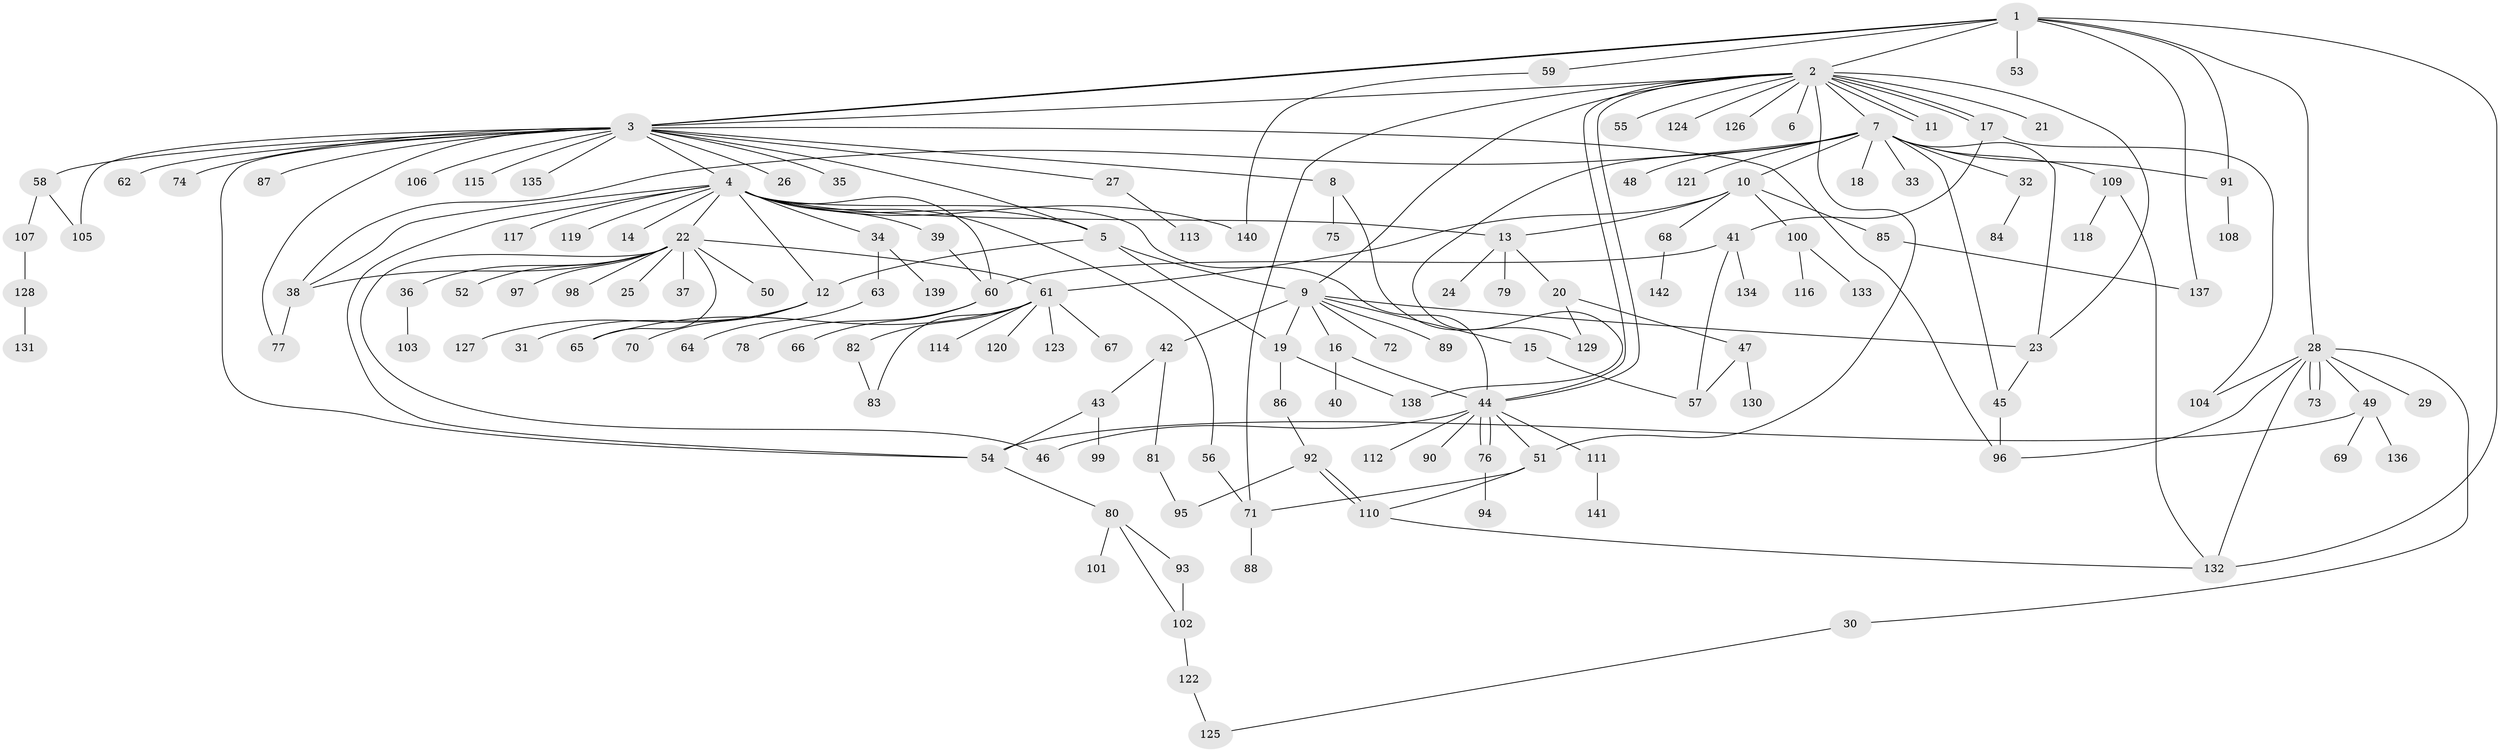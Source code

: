 // coarse degree distribution, {5: 0.04, 15: 0.01, 7: 0.03, 2: 0.21, 1: 0.46, 14: 0.01, 4: 0.06, 3: 0.12, 6: 0.01, 8: 0.02, 11: 0.02, 18: 0.01}
// Generated by graph-tools (version 1.1) at 2025/36/03/04/25 23:36:55]
// undirected, 142 vertices, 192 edges
graph export_dot {
  node [color=gray90,style=filled];
  1;
  2;
  3;
  4;
  5;
  6;
  7;
  8;
  9;
  10;
  11;
  12;
  13;
  14;
  15;
  16;
  17;
  18;
  19;
  20;
  21;
  22;
  23;
  24;
  25;
  26;
  27;
  28;
  29;
  30;
  31;
  32;
  33;
  34;
  35;
  36;
  37;
  38;
  39;
  40;
  41;
  42;
  43;
  44;
  45;
  46;
  47;
  48;
  49;
  50;
  51;
  52;
  53;
  54;
  55;
  56;
  57;
  58;
  59;
  60;
  61;
  62;
  63;
  64;
  65;
  66;
  67;
  68;
  69;
  70;
  71;
  72;
  73;
  74;
  75;
  76;
  77;
  78;
  79;
  80;
  81;
  82;
  83;
  84;
  85;
  86;
  87;
  88;
  89;
  90;
  91;
  92;
  93;
  94;
  95;
  96;
  97;
  98;
  99;
  100;
  101;
  102;
  103;
  104;
  105;
  106;
  107;
  108;
  109;
  110;
  111;
  112;
  113;
  114;
  115;
  116;
  117;
  118;
  119;
  120;
  121;
  122;
  123;
  124;
  125;
  126;
  127;
  128;
  129;
  130;
  131;
  132;
  133;
  134;
  135;
  136;
  137;
  138;
  139;
  140;
  141;
  142;
  1 -- 2;
  1 -- 3;
  1 -- 3;
  1 -- 28;
  1 -- 53;
  1 -- 59;
  1 -- 91;
  1 -- 132;
  1 -- 137;
  2 -- 3;
  2 -- 6;
  2 -- 7;
  2 -- 9;
  2 -- 11;
  2 -- 11;
  2 -- 17;
  2 -- 17;
  2 -- 21;
  2 -- 23;
  2 -- 44;
  2 -- 44;
  2 -- 51;
  2 -- 55;
  2 -- 71;
  2 -- 124;
  2 -- 126;
  3 -- 4;
  3 -- 5;
  3 -- 8;
  3 -- 26;
  3 -- 27;
  3 -- 35;
  3 -- 54;
  3 -- 58;
  3 -- 62;
  3 -- 74;
  3 -- 77;
  3 -- 87;
  3 -- 96;
  3 -- 105;
  3 -- 106;
  3 -- 115;
  3 -- 135;
  4 -- 5;
  4 -- 12;
  4 -- 13;
  4 -- 14;
  4 -- 22;
  4 -- 34;
  4 -- 38;
  4 -- 39;
  4 -- 44;
  4 -- 54;
  4 -- 56;
  4 -- 60;
  4 -- 117;
  4 -- 119;
  4 -- 140;
  5 -- 9;
  5 -- 12;
  5 -- 19;
  7 -- 10;
  7 -- 18;
  7 -- 23;
  7 -- 32;
  7 -- 33;
  7 -- 38;
  7 -- 45;
  7 -- 48;
  7 -- 91;
  7 -- 109;
  7 -- 121;
  7 -- 138;
  8 -- 75;
  8 -- 129;
  9 -- 15;
  9 -- 16;
  9 -- 19;
  9 -- 23;
  9 -- 42;
  9 -- 72;
  9 -- 89;
  10 -- 13;
  10 -- 61;
  10 -- 68;
  10 -- 85;
  10 -- 100;
  12 -- 31;
  12 -- 70;
  12 -- 127;
  13 -- 20;
  13 -- 24;
  13 -- 79;
  15 -- 57;
  16 -- 40;
  16 -- 44;
  17 -- 41;
  17 -- 104;
  19 -- 86;
  19 -- 138;
  20 -- 47;
  20 -- 129;
  22 -- 25;
  22 -- 36;
  22 -- 37;
  22 -- 38;
  22 -- 46;
  22 -- 50;
  22 -- 52;
  22 -- 61;
  22 -- 65;
  22 -- 97;
  22 -- 98;
  23 -- 45;
  27 -- 113;
  28 -- 29;
  28 -- 30;
  28 -- 49;
  28 -- 73;
  28 -- 73;
  28 -- 96;
  28 -- 104;
  28 -- 132;
  30 -- 125;
  32 -- 84;
  34 -- 63;
  34 -- 139;
  36 -- 103;
  38 -- 77;
  39 -- 60;
  41 -- 57;
  41 -- 60;
  41 -- 134;
  42 -- 43;
  42 -- 81;
  43 -- 54;
  43 -- 99;
  44 -- 46;
  44 -- 51;
  44 -- 76;
  44 -- 76;
  44 -- 90;
  44 -- 111;
  44 -- 112;
  45 -- 96;
  47 -- 57;
  47 -- 130;
  49 -- 54;
  49 -- 69;
  49 -- 136;
  51 -- 71;
  51 -- 110;
  54 -- 80;
  56 -- 71;
  58 -- 105;
  58 -- 107;
  59 -- 140;
  60 -- 66;
  60 -- 78;
  61 -- 65;
  61 -- 67;
  61 -- 82;
  61 -- 83;
  61 -- 114;
  61 -- 120;
  61 -- 123;
  63 -- 64;
  68 -- 142;
  71 -- 88;
  76 -- 94;
  80 -- 93;
  80 -- 101;
  80 -- 102;
  81 -- 95;
  82 -- 83;
  85 -- 137;
  86 -- 92;
  91 -- 108;
  92 -- 95;
  92 -- 110;
  92 -- 110;
  93 -- 102;
  100 -- 116;
  100 -- 133;
  102 -- 122;
  107 -- 128;
  109 -- 118;
  109 -- 132;
  110 -- 132;
  111 -- 141;
  122 -- 125;
  128 -- 131;
}
